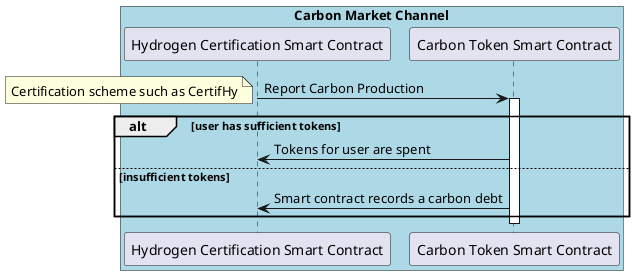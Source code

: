 @startuml chain

box "Carbon Market Channel" #LightBlue
participant "Hydrogen Certification Smart Contract" as HC
participant "Carbon Token Smart Contract" as CM
end box

HC -> CM: Report Carbon Production
activate CM
note left: Certification scheme such as CertifHy

alt user has sufficient tokens

    CM -> HC: Tokens for user are spent

else insufficient tokens

    CM -> HC: Smart contract records a carbon debt
end

deactivate CM

@enduml